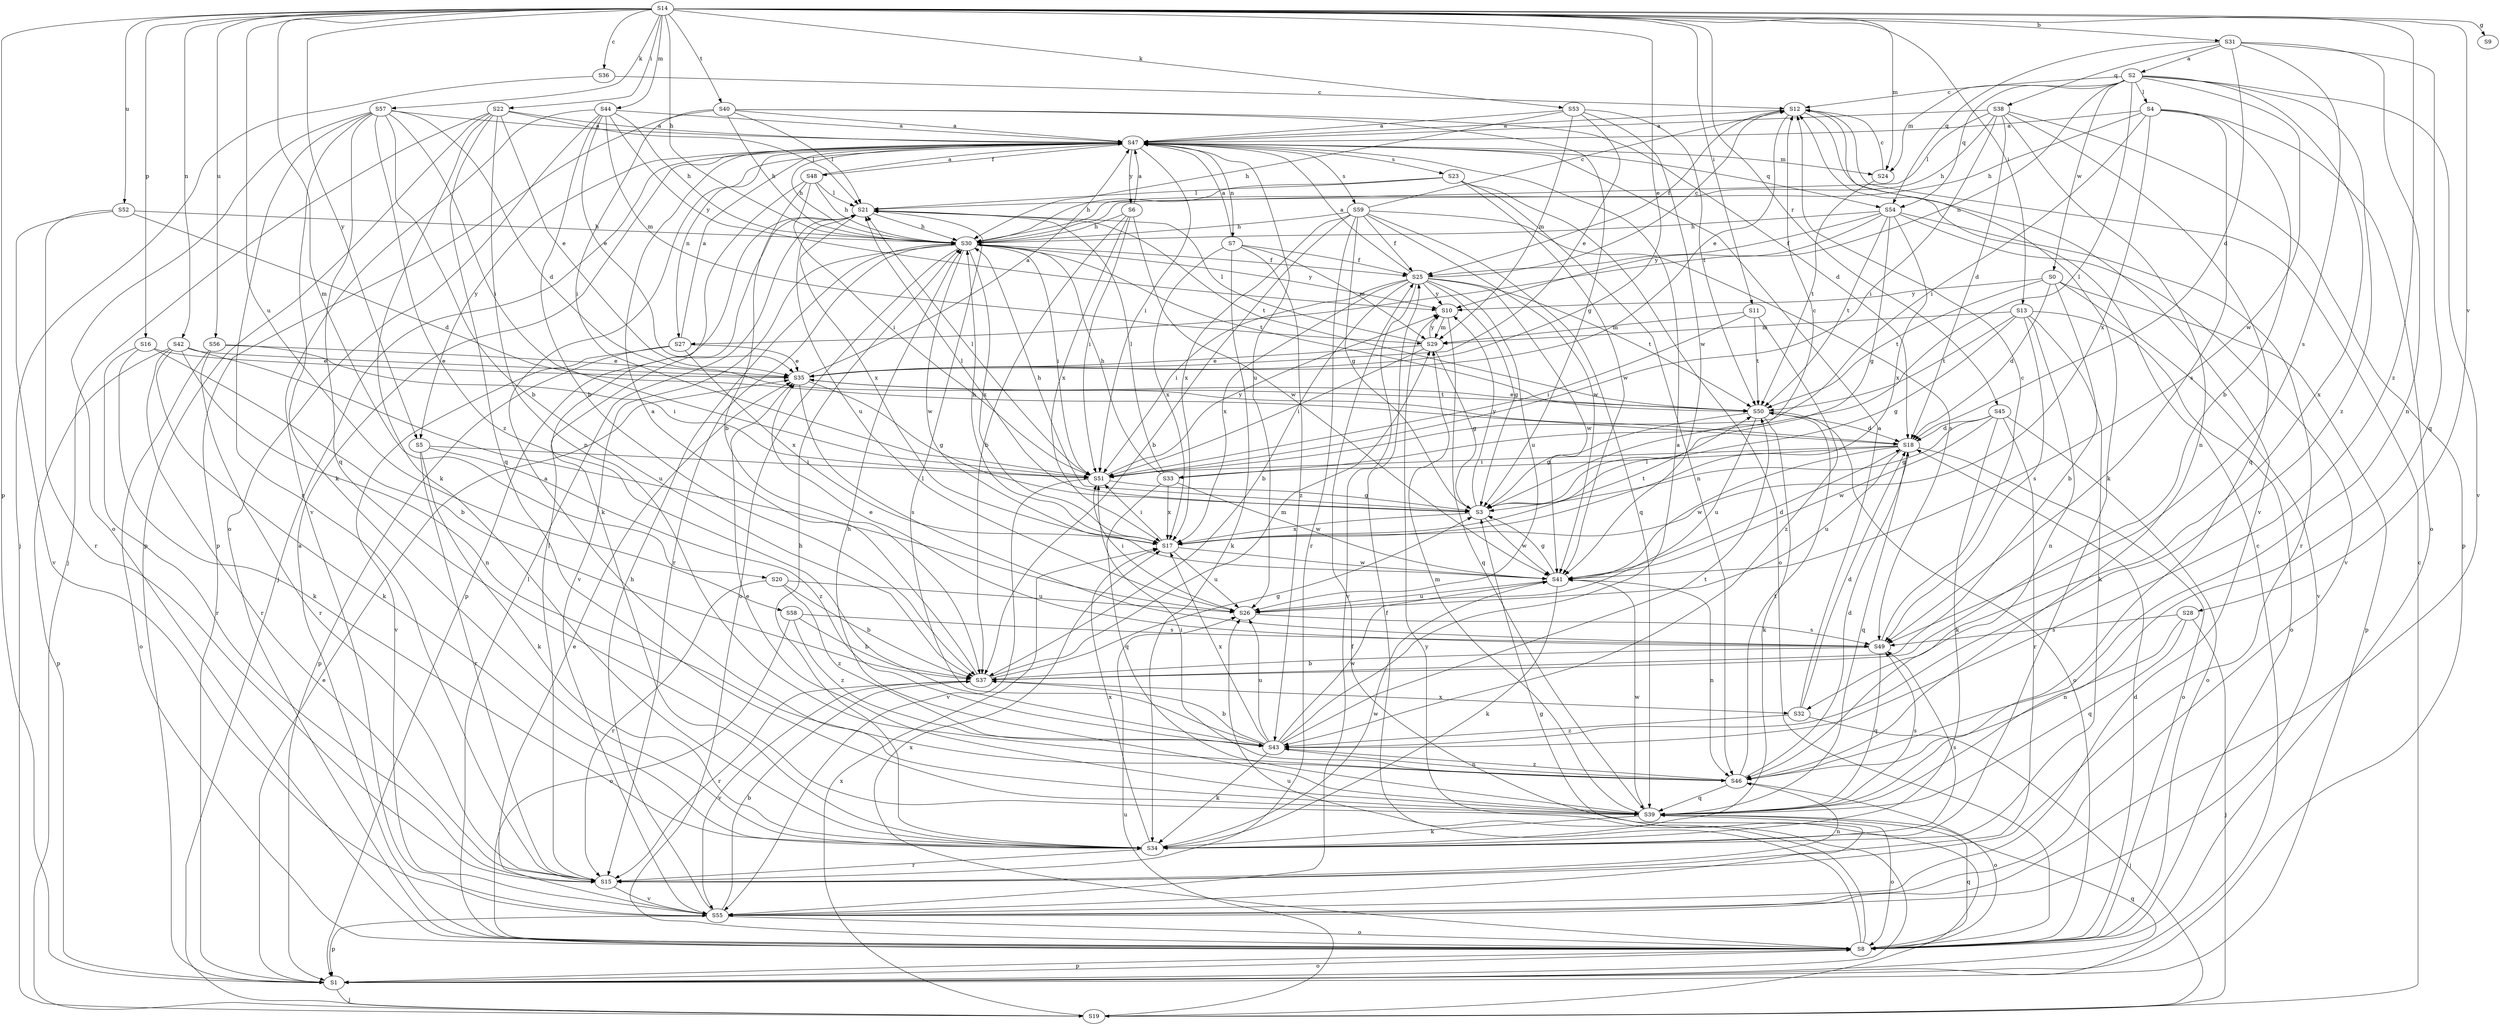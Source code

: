 strict digraph  {
S14;
S2;
S47;
S31;
S37;
S36;
S12;
S18;
S35;
S48;
S25;
S9;
S3;
S30;
S13;
S11;
S22;
S51;
S19;
S57;
S53;
S34;
S4;
S33;
S21;
S20;
S44;
S24;
S29;
S42;
S27;
S7;
S46;
S8;
S16;
S1;
S54;
S38;
S39;
S45;
S15;
S59;
S23;
S49;
S40;
S50;
S58;
S56;
S52;
S26;
S28;
S55;
S0;
S41;
S32;
S17;
S5;
S6;
S10;
S43;
S14 -> S31  [label=b];
S14 -> S36  [label=c];
S14 -> S35  [label=e];
S14 -> S9  [label=g];
S14 -> S30  [label=h];
S14 -> S13  [label=i];
S14 -> S11  [label=i];
S14 -> S22  [label=i];
S14 -> S57  [label=k];
S14 -> S53  [label=k];
S14 -> S20  [label=m];
S14 -> S44  [label=m];
S14 -> S24  [label=m];
S14 -> S42  [label=n];
S14 -> S16  [label=p];
S14 -> S1  [label=p];
S14 -> S45  [label=r];
S14 -> S40  [label=t];
S14 -> S58  [label=u];
S14 -> S56  [label=u];
S14 -> S52  [label=u];
S14 -> S28  [label=v];
S14 -> S5  [label=y];
S14 -> S43  [label=z];
S2 -> S12  [label=c];
S2 -> S4  [label=l];
S2 -> S33  [label=l];
S2 -> S24  [label=m];
S2 -> S27  [label=n];
S2 -> S54  [label=q];
S2 -> S55  [label=v];
S2 -> S0  [label=w];
S2 -> S41  [label=w];
S2 -> S32  [label=x];
S2 -> S43  [label=z];
S47 -> S48  [label=f];
S47 -> S30  [label=h];
S47 -> S51  [label=i];
S47 -> S19  [label=j];
S47 -> S24  [label=m];
S47 -> S27  [label=n];
S47 -> S7  [label=n];
S47 -> S54  [label=q];
S47 -> S59  [label=s];
S47 -> S23  [label=s];
S47 -> S26  [label=u];
S47 -> S5  [label=y];
S47 -> S6  [label=y];
S31 -> S2  [label=a];
S31 -> S18  [label=d];
S31 -> S46  [label=n];
S31 -> S54  [label=q];
S31 -> S38  [label=q];
S31 -> S39  [label=q];
S31 -> S49  [label=s];
S37 -> S47  [label=a];
S37 -> S3  [label=g];
S37 -> S29  [label=m];
S37 -> S15  [label=r];
S37 -> S55  [label=v];
S37 -> S32  [label=x];
S36 -> S12  [label=c];
S36 -> S19  [label=j];
S12 -> S47  [label=a];
S12 -> S35  [label=e];
S12 -> S25  [label=f];
S12 -> S34  [label=k];
S12 -> S55  [label=v];
S18 -> S51  [label=i];
S18 -> S33  [label=l];
S18 -> S8  [label=o];
S18 -> S39  [label=q];
S18 -> S26  [label=u];
S18 -> S41  [label=w];
S35 -> S47  [label=a];
S35 -> S3  [label=g];
S35 -> S49  [label=s];
S35 -> S50  [label=t];
S48 -> S47  [label=a];
S48 -> S37  [label=b];
S48 -> S30  [label=h];
S48 -> S51  [label=i];
S48 -> S34  [label=k];
S48 -> S21  [label=l];
S25 -> S47  [label=a];
S25 -> S37  [label=b];
S25 -> S12  [label=c];
S25 -> S3  [label=g];
S25 -> S51  [label=i];
S25 -> S50  [label=t];
S25 -> S26  [label=u];
S25 -> S55  [label=v];
S25 -> S41  [label=w];
S25 -> S17  [label=x];
S25 -> S10  [label=y];
S3 -> S12  [label=c];
S3 -> S30  [label=h];
S3 -> S21  [label=l];
S3 -> S41  [label=w];
S3 -> S17  [label=x];
S3 -> S10  [label=y];
S30 -> S25  [label=f];
S30 -> S51  [label=i];
S30 -> S8  [label=o];
S30 -> S15  [label=r];
S30 -> S50  [label=t];
S30 -> S55  [label=v];
S30 -> S41  [label=w];
S30 -> S17  [label=x];
S30 -> S10  [label=y];
S13 -> S3  [label=g];
S13 -> S34  [label=k];
S13 -> S29  [label=m];
S13 -> S46  [label=n];
S13 -> S8  [label=o];
S13 -> S49  [label=s];
S13 -> S50  [label=t];
S11 -> S51  [label=i];
S11 -> S29  [label=m];
S11 -> S50  [label=t];
S11 -> S43  [label=z];
S22 -> S47  [label=a];
S22 -> S35  [label=e];
S22 -> S19  [label=j];
S22 -> S34  [label=k];
S22 -> S21  [label=l];
S22 -> S46  [label=n];
S22 -> S1  [label=p];
S22 -> S39  [label=q];
S51 -> S3  [label=g];
S51 -> S21  [label=l];
S51 -> S55  [label=v];
S51 -> S10  [label=y];
S19 -> S12  [label=c];
S19 -> S25  [label=f];
S19 -> S26  [label=u];
S19 -> S17  [label=x];
S57 -> S47  [label=a];
S57 -> S37  [label=b];
S57 -> S18  [label=d];
S57 -> S51  [label=i];
S57 -> S34  [label=k];
S57 -> S8  [label=o];
S57 -> S39  [label=q];
S57 -> S15  [label=r];
S57 -> S43  [label=z];
S53 -> S47  [label=a];
S53 -> S35  [label=e];
S53 -> S30  [label=h];
S53 -> S29  [label=m];
S53 -> S50  [label=t];
S53 -> S41  [label=w];
S34 -> S30  [label=h];
S34 -> S15  [label=r];
S34 -> S49  [label=s];
S34 -> S41  [label=w];
S34 -> S17  [label=x];
S4 -> S47  [label=a];
S4 -> S37  [label=b];
S4 -> S30  [label=h];
S4 -> S51  [label=i];
S4 -> S8  [label=o];
S4 -> S49  [label=s];
S4 -> S17  [label=x];
S33 -> S30  [label=h];
S33 -> S21  [label=l];
S33 -> S39  [label=q];
S33 -> S41  [label=w];
S33 -> S17  [label=x];
S21 -> S30  [label=h];
S21 -> S1  [label=p];
S21 -> S50  [label=t];
S21 -> S26  [label=u];
S21 -> S17  [label=x];
S20 -> S37  [label=b];
S20 -> S15  [label=r];
S20 -> S26  [label=u];
S20 -> S43  [label=z];
S44 -> S47  [label=a];
S44 -> S37  [label=b];
S44 -> S35  [label=e];
S44 -> S30  [label=h];
S44 -> S29  [label=m];
S44 -> S8  [label=o];
S44 -> S55  [label=v];
S44 -> S10  [label=y];
S24 -> S12  [label=c];
S24 -> S50  [label=t];
S29 -> S35  [label=e];
S29 -> S3  [label=g];
S29 -> S51  [label=i];
S29 -> S21  [label=l];
S29 -> S10  [label=y];
S42 -> S35  [label=e];
S42 -> S34  [label=k];
S42 -> S46  [label=n];
S42 -> S1  [label=p];
S42 -> S15  [label=r];
S42 -> S26  [label=u];
S27 -> S47  [label=a];
S27 -> S35  [label=e];
S27 -> S1  [label=p];
S27 -> S55  [label=v];
S27 -> S17  [label=x];
S7 -> S47  [label=a];
S7 -> S25  [label=f];
S7 -> S34  [label=k];
S7 -> S29  [label=m];
S7 -> S17  [label=x];
S7 -> S43  [label=z];
S46 -> S18  [label=d];
S46 -> S51  [label=i];
S46 -> S8  [label=o];
S46 -> S39  [label=q];
S46 -> S50  [label=t];
S46 -> S43  [label=z];
S8 -> S47  [label=a];
S8 -> S18  [label=d];
S8 -> S25  [label=f];
S8 -> S21  [label=l];
S8 -> S1  [label=p];
S8 -> S39  [label=q];
S8 -> S26  [label=u];
S8 -> S17  [label=x];
S16 -> S37  [label=b];
S16 -> S35  [label=e];
S16 -> S34  [label=k];
S16 -> S15  [label=r];
S1 -> S12  [label=c];
S1 -> S35  [label=e];
S1 -> S19  [label=j];
S1 -> S8  [label=o];
S1 -> S39  [label=q];
S1 -> S10  [label=y];
S54 -> S25  [label=f];
S54 -> S3  [label=g];
S54 -> S30  [label=h];
S54 -> S15  [label=r];
S54 -> S50  [label=t];
S54 -> S55  [label=v];
S54 -> S17  [label=x];
S54 -> S10  [label=y];
S38 -> S47  [label=a];
S38 -> S18  [label=d];
S38 -> S30  [label=h];
S38 -> S51  [label=i];
S38 -> S21  [label=l];
S38 -> S46  [label=n];
S38 -> S1  [label=p];
S38 -> S39  [label=q];
S39 -> S47  [label=a];
S39 -> S35  [label=e];
S39 -> S30  [label=h];
S39 -> S34  [label=k];
S39 -> S29  [label=m];
S39 -> S8  [label=o];
S39 -> S49  [label=s];
S39 -> S41  [label=w];
S45 -> S18  [label=d];
S45 -> S3  [label=g];
S45 -> S34  [label=k];
S45 -> S8  [label=o];
S45 -> S15  [label=r];
S45 -> S41  [label=w];
S15 -> S21  [label=l];
S15 -> S46  [label=n];
S15 -> S55  [label=v];
S59 -> S37  [label=b];
S59 -> S12  [label=c];
S59 -> S25  [label=f];
S59 -> S3  [label=g];
S59 -> S30  [label=h];
S59 -> S39  [label=q];
S59 -> S15  [label=r];
S59 -> S49  [label=s];
S59 -> S41  [label=w];
S59 -> S17  [label=x];
S23 -> S30  [label=h];
S23 -> S21  [label=l];
S23 -> S46  [label=n];
S23 -> S8  [label=o];
S23 -> S41  [label=w];
S49 -> S37  [label=b];
S49 -> S12  [label=c];
S49 -> S35  [label=e];
S49 -> S39  [label=q];
S40 -> S47  [label=a];
S40 -> S18  [label=d];
S40 -> S3  [label=g];
S40 -> S30  [label=h];
S40 -> S51  [label=i];
S40 -> S21  [label=l];
S40 -> S1  [label=p];
S50 -> S18  [label=d];
S50 -> S35  [label=e];
S50 -> S3  [label=g];
S50 -> S34  [label=k];
S50 -> S8  [label=o];
S50 -> S26  [label=u];
S58 -> S37  [label=b];
S58 -> S8  [label=o];
S58 -> S49  [label=s];
S58 -> S43  [label=z];
S56 -> S35  [label=e];
S56 -> S51  [label=i];
S56 -> S8  [label=o];
S56 -> S15  [label=r];
S52 -> S18  [label=d];
S52 -> S30  [label=h];
S52 -> S15  [label=r];
S52 -> S55  [label=v];
S26 -> S51  [label=i];
S26 -> S49  [label=s];
S28 -> S19  [label=j];
S28 -> S46  [label=n];
S28 -> S39  [label=q];
S28 -> S49  [label=s];
S55 -> S37  [label=b];
S55 -> S35  [label=e];
S55 -> S3  [label=g];
S55 -> S30  [label=h];
S55 -> S8  [label=o];
S55 -> S1  [label=p];
S0 -> S37  [label=b];
S0 -> S18  [label=d];
S0 -> S1  [label=p];
S0 -> S50  [label=t];
S0 -> S55  [label=v];
S0 -> S10  [label=y];
S41 -> S18  [label=d];
S41 -> S3  [label=g];
S41 -> S34  [label=k];
S41 -> S46  [label=n];
S41 -> S26  [label=u];
S32 -> S47  [label=a];
S32 -> S18  [label=d];
S32 -> S19  [label=j];
S32 -> S43  [label=z];
S17 -> S30  [label=h];
S17 -> S51  [label=i];
S17 -> S50  [label=t];
S17 -> S26  [label=u];
S17 -> S41  [label=w];
S5 -> S51  [label=i];
S5 -> S34  [label=k];
S5 -> S15  [label=r];
S5 -> S43  [label=z];
S6 -> S47  [label=a];
S6 -> S37  [label=b];
S6 -> S30  [label=h];
S6 -> S51  [label=i];
S6 -> S41  [label=w];
S6 -> S17  [label=x];
S10 -> S29  [label=m];
S10 -> S39  [label=q];
S43 -> S47  [label=a];
S43 -> S37  [label=b];
S43 -> S34  [label=k];
S43 -> S21  [label=l];
S43 -> S46  [label=n];
S43 -> S50  [label=t];
S43 -> S26  [label=u];
S43 -> S41  [label=w];
S43 -> S17  [label=x];
}
